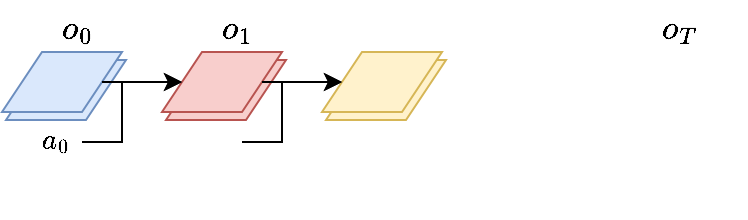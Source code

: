 <mxfile version="19.0.3" type="device" pages="2"><diagram id="8tb66crAm2LH7xI3qacB" name="Page-1"><mxGraphModel dx="632" dy="570" grid="1" gridSize="10" guides="1" tooltips="1" connect="1" arrows="1" fold="1" page="1" pageScale="1" pageWidth="850" pageHeight="1100" math="1" shadow="0"><root><mxCell id="0"/><mxCell id="1" parent="0"/><mxCell id="1-gjQWCnLSLYOjDmTYNL-11" value="" style="shape=parallelogram;perimeter=parallelogramPerimeter;whiteSpace=wrap;html=1;fixedSize=1;labelBackgroundColor=none;fillColor=#fff2cc;strokeColor=#d6b656;" parent="1" vertex="1"><mxGeometry x="364" y="354" width="60" height="30" as="geometry"/></mxCell><mxCell id="1-gjQWCnLSLYOjDmTYNL-12" value="" style="shape=parallelogram;perimeter=parallelogramPerimeter;whiteSpace=wrap;html=1;fixedSize=1;labelBackgroundColor=none;fillColor=#dae8fc;strokeColor=#6c8ebf;" parent="1" vertex="1"><mxGeometry x="204" y="354" width="60" height="30" as="geometry"/></mxCell><mxCell id="1-gjQWCnLSLYOjDmTYNL-13" value="" style="shape=parallelogram;perimeter=parallelogramPerimeter;whiteSpace=wrap;html=1;fixedSize=1;labelBackgroundColor=none;fillColor=#f8cecc;strokeColor=#b85450;" parent="1" vertex="1"><mxGeometry x="284" y="354" width="60" height="30" as="geometry"/></mxCell><mxCell id="1-gjQWCnLSLYOjDmTYNL-14" value="" style="shape=parallelogram;perimeter=parallelogramPerimeter;whiteSpace=wrap;html=1;fixedSize=1;labelBackgroundColor=none;fillColor=#dae8fc;strokeColor=#6c8ebf;" parent="1" vertex="1"><mxGeometry x="202" y="350" width="60" height="30" as="geometry"/></mxCell><mxCell id="1-gjQWCnLSLYOjDmTYNL-15" value="&lt;font face=&quot;SFMono-Regular, Menlo, Monaco, Consolas, Liberation Mono, Courier New, monospace&quot;&gt;&lt;span style=&quot;font-size: 14px; background-color: rgb(255, 255, 255);&quot;&gt;\( o_{0} \)&lt;br&gt;&lt;/span&gt;&lt;/font&gt;" style="text;whiteSpace=wrap;html=1;fontFamily=Montserrat;fontColor=default;" parent="1" vertex="1"><mxGeometry x="230" y="324" width="20" height="30" as="geometry"/></mxCell><mxCell id="1-gjQWCnLSLYOjDmTYNL-16" value="&lt;font face=&quot;SFMono-Regular, Menlo, Monaco, Consolas, Liberation Mono, Courier New, monospace&quot;&gt;&lt;span style=&quot;font-size: 14px; background-color: rgb(255, 255, 255);&quot;&gt;\( o_{1} \)&lt;br&gt;&lt;/span&gt;&lt;/font&gt;" style="text;whiteSpace=wrap;html=1;fontFamily=Montserrat;fontColor=default;" parent="1" vertex="1"><mxGeometry x="310" y="324" width="20" height="30" as="geometry"/></mxCell><mxCell id="1-gjQWCnLSLYOjDmTYNL-17" value="" style="shape=parallelogram;perimeter=parallelogramPerimeter;whiteSpace=wrap;html=1;fixedSize=1;labelBackgroundColor=none;fillColor=#f8cecc;strokeColor=#b85450;" parent="1" vertex="1"><mxGeometry x="282" y="350" width="60" height="30" as="geometry"/></mxCell><mxCell id="1-gjQWCnLSLYOjDmTYNL-18" value="&lt;font face=&quot;SFMono-Regular, Menlo, Monaco, Consolas, Liberation Mono, Courier New, monospace&quot;&gt;&lt;span style=&quot;font-size: 14px; background-color: rgb(255, 255, 255);&quot;&gt;\( o_{t} \)&lt;br&gt;&lt;/span&gt;&lt;/font&gt;" style="text;whiteSpace=wrap;html=1;fontFamily=Montserrat;fontColor=default;" parent="1" vertex="1"><mxGeometry x="383" y="340" width="105" height="30" as="geometry"/></mxCell><mxCell id="1-gjQWCnLSLYOjDmTYNL-19" value="" style="shape=parallelogram;perimeter=parallelogramPerimeter;whiteSpace=wrap;html=1;fixedSize=1;labelBackgroundColor=none;fillColor=#fff2cc;strokeColor=#d6b656;" parent="1" vertex="1"><mxGeometry x="362" y="350" width="60" height="30" as="geometry"/></mxCell><mxCell id="1-gjQWCnLSLYOjDmTYNL-20" value="" style="endArrow=classic;html=1;rounded=0;fontFamily=Montserrat;fontSource=https%3A%2F%2Ffonts.googleapis.com%2Fcss%3Ffamily%3DMontserrat;fontColor=default;exitX=1;exitY=0.5;exitDx=0;exitDy=0;entryX=0;entryY=0.5;entryDx=0;entryDy=0;" parent="1" source="1-gjQWCnLSLYOjDmTYNL-14" target="1-gjQWCnLSLYOjDmTYNL-17" edge="1"><mxGeometry width="50" height="50" relative="1" as="geometry"><mxPoint x="392" y="340" as="sourcePoint"/><mxPoint x="442" y="290" as="targetPoint"/></mxGeometry></mxCell><mxCell id="1-gjQWCnLSLYOjDmTYNL-21" value="" style="endArrow=classic;html=1;rounded=0;fontFamily=Montserrat;fontSource=https%3A%2F%2Ffonts.googleapis.com%2Fcss%3Ffamily%3DMontserrat;fontColor=default;exitX=1;exitY=0.5;exitDx=0;exitDy=0;entryX=0;entryY=0.5;entryDx=0;entryDy=0;" parent="1" edge="1"><mxGeometry width="50" height="50" relative="1" as="geometry"><mxPoint x="332" y="365" as="sourcePoint"/><mxPoint x="372" y="365" as="targetPoint"/></mxGeometry></mxCell><mxCell id="1-gjQWCnLSLYOjDmTYNL-26" style="edgeStyle=orthogonalEdgeStyle;rounded=0;orthogonalLoop=1;jettySize=auto;html=1;exitX=1;exitY=0.5;exitDx=0;exitDy=0;entryX=0;entryY=0.5;entryDx=0;entryDy=0;fontFamily=Montserrat;fontSource=https%3A%2F%2Ffonts.googleapis.com%2Fcss%3Ffamily%3DMontserrat;fontColor=default;" parent="1" edge="1"><mxGeometry relative="1" as="geometry"><mxPoint x="292" y="365" as="targetPoint"/><mxPoint x="242" y="395" as="sourcePoint"/><Array as="points"><mxPoint x="262" y="395"/><mxPoint x="262" y="365"/></Array></mxGeometry></mxCell><mxCell id="1-gjQWCnLSLYOjDmTYNL-28" value="&lt;font face=&quot;SFMono-Regular, Menlo, Monaco, Consolas, Liberation Mono, Courier New, monospace&quot; style=&quot;font-size: 12px;&quot;&gt;&lt;span style=&quot;font-size: 12px; background-color: rgb(255, 255, 255);&quot;&gt;\( a_{0} \)&lt;br style=&quot;font-size: 12px;&quot;&gt;&lt;/span&gt;&lt;/font&gt;" style="text;whiteSpace=wrap;html=1;fontFamily=Montserrat;fontColor=default;fontSize=12;" parent="1" vertex="1"><mxGeometry x="220" y="380" width="30" height="30" as="geometry"/></mxCell><mxCell id="1-gjQWCnLSLYOjDmTYNL-29" style="edgeStyle=orthogonalEdgeStyle;rounded=0;orthogonalLoop=1;jettySize=auto;html=1;exitX=1;exitY=0.5;exitDx=0;exitDy=0;entryX=0;entryY=0.5;entryDx=0;entryDy=0;fontFamily=Montserrat;fontSource=https%3A%2F%2Ffonts.googleapis.com%2Fcss%3Ffamily%3DMontserrat;fontColor=default;" parent="1" edge="1"><mxGeometry relative="1" as="geometry"><mxPoint x="372" y="365" as="targetPoint"/><mxPoint x="322" y="395" as="sourcePoint"/><Array as="points"><mxPoint x="342" y="395"/><mxPoint x="342" y="365"/></Array></mxGeometry></mxCell><mxCell id="1-gjQWCnLSLYOjDmTYNL-56" value="&lt;font face=&quot;SFMono-Regular, Menlo, Monaco, Consolas, Liberation Mono, Courier New, monospace&quot;&gt;&lt;span style=&quot;font-size: 14px; background-color: rgb(255, 255, 255);&quot;&gt;\( o_{T} \)&lt;br&gt;&lt;/span&gt;&lt;/font&gt;" style="text;whiteSpace=wrap;html=1;fontFamily=Montserrat;fontColor=default;" parent="1" vertex="1"><mxGeometry x="530" y="324" width="27" height="30" as="geometry"/></mxCell></root></mxGraphModel></diagram><diagram id="0GMcVwvHrOfDFdvl1SXP" name="Page-2"><mxGraphModel dx="1106" dy="997" grid="1" gridSize="10" guides="1" tooltips="1" connect="1" arrows="1" fold="1" page="1" pageScale="1" pageWidth="850" pageHeight="1100" math="1" shadow="0"><root><mxCell id="0"/><mxCell id="1" parent="0"/></root></mxGraphModel></diagram></mxfile>